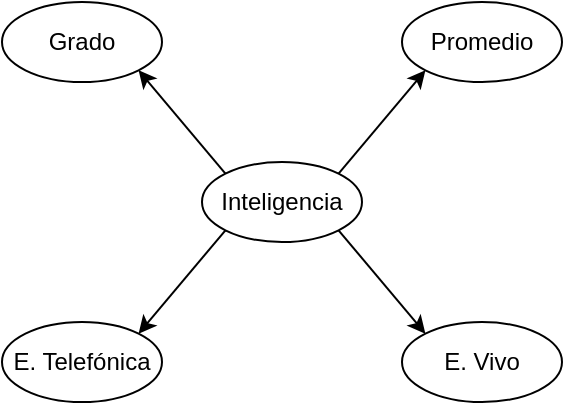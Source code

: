 <mxfile version="14.6.13" type="device"><diagram id="273Rku6p3UiWs_t-Czj5" name="Page-1"><mxGraphModel dx="1350" dy="816" grid="1" gridSize="10" guides="1" tooltips="1" connect="1" arrows="1" fold="1" page="1" pageScale="1" pageWidth="850" pageHeight="1100" math="0" shadow="0"><root><mxCell id="0"/><mxCell id="1" parent="0"/><mxCell id="0fuIv3Y8nNS8c1RxejCl-1" value="Grado" style="ellipse;whiteSpace=wrap;html=1;" vertex="1" parent="1"><mxGeometry x="40" y="40" width="80" height="40" as="geometry"/></mxCell><mxCell id="0fuIv3Y8nNS8c1RxejCl-2" value="Promedio" style="ellipse;whiteSpace=wrap;html=1;" vertex="1" parent="1"><mxGeometry x="240" y="40" width="80" height="40" as="geometry"/></mxCell><mxCell id="0fuIv3Y8nNS8c1RxejCl-3" value="E. Telefónica" style="ellipse;whiteSpace=wrap;html=1;" vertex="1" parent="1"><mxGeometry x="40" y="200" width="80" height="40" as="geometry"/></mxCell><mxCell id="0fuIv3Y8nNS8c1RxejCl-4" value="E. Vivo" style="ellipse;whiteSpace=wrap;html=1;" vertex="1" parent="1"><mxGeometry x="240" y="200" width="80" height="40" as="geometry"/></mxCell><mxCell id="0fuIv3Y8nNS8c1RxejCl-12" value="Inteligencia" style="ellipse;whiteSpace=wrap;html=1;" vertex="1" parent="1"><mxGeometry x="140" y="120" width="80" height="40" as="geometry"/></mxCell><mxCell id="0fuIv3Y8nNS8c1RxejCl-13" value="" style="endArrow=classic;html=1;exitX=0;exitY=0;exitDx=0;exitDy=0;entryX=1;entryY=1;entryDx=0;entryDy=0;" edge="1" parent="1" source="0fuIv3Y8nNS8c1RxejCl-12" target="0fuIv3Y8nNS8c1RxejCl-1"><mxGeometry width="50" height="50" relative="1" as="geometry"><mxPoint x="400" y="440" as="sourcePoint"/><mxPoint x="450" y="390" as="targetPoint"/></mxGeometry></mxCell><mxCell id="0fuIv3Y8nNS8c1RxejCl-14" value="" style="endArrow=classic;html=1;exitX=1;exitY=1;exitDx=0;exitDy=0;entryX=0;entryY=0;entryDx=0;entryDy=0;" edge="1" parent="1" source="0fuIv3Y8nNS8c1RxejCl-12" target="0fuIv3Y8nNS8c1RxejCl-4"><mxGeometry width="50" height="50" relative="1" as="geometry"><mxPoint x="400" y="440" as="sourcePoint"/><mxPoint x="220" y="210" as="targetPoint"/></mxGeometry></mxCell><mxCell id="0fuIv3Y8nNS8c1RxejCl-15" value="" style="endArrow=classic;html=1;exitX=1;exitY=0;exitDx=0;exitDy=0;entryX=0;entryY=1;entryDx=0;entryDy=0;" edge="1" parent="1" source="0fuIv3Y8nNS8c1RxejCl-12" target="0fuIv3Y8nNS8c1RxejCl-2"><mxGeometry width="50" height="50" relative="1" as="geometry"><mxPoint x="400" y="440" as="sourcePoint"/><mxPoint x="450" y="390" as="targetPoint"/></mxGeometry></mxCell><mxCell id="0fuIv3Y8nNS8c1RxejCl-16" value="" style="endArrow=classic;html=1;exitX=0;exitY=1;exitDx=0;exitDy=0;entryX=1;entryY=0;entryDx=0;entryDy=0;" edge="1" parent="1" source="0fuIv3Y8nNS8c1RxejCl-12" target="0fuIv3Y8nNS8c1RxejCl-3"><mxGeometry width="50" height="50" relative="1" as="geometry"><mxPoint x="400" y="440" as="sourcePoint"/><mxPoint x="450" y="390" as="targetPoint"/></mxGeometry></mxCell></root></mxGraphModel></diagram></mxfile>